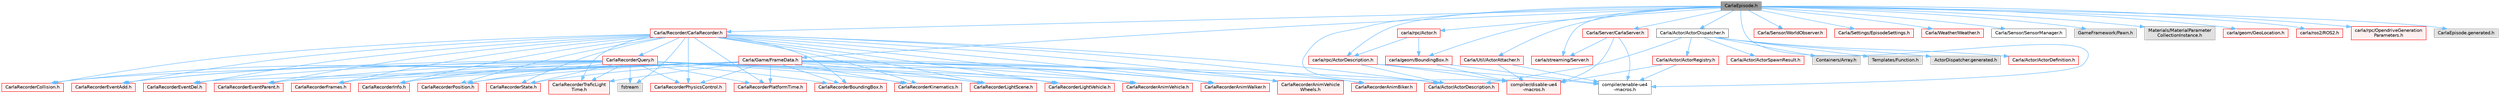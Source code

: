 digraph "CarlaEpisode.h"
{
 // INTERACTIVE_SVG=YES
 // LATEX_PDF_SIZE
  bgcolor="transparent";
  edge [fontname=Helvetica,fontsize=10,labelfontname=Helvetica,labelfontsize=10];
  node [fontname=Helvetica,fontsize=10,shape=box,height=0.2,width=0.4];
  Node1 [id="Node000001",label="CarlaEpisode.h",height=0.2,width=0.4,color="gray40", fillcolor="grey60", style="filled", fontcolor="black",tooltip=" "];
  Node1 -> Node2 [id="edge1_Node000001_Node000002",color="steelblue1",style="solid",tooltip=" "];
  Node2 [id="Node000002",label="Carla/Actor/ActorDispatcher.h",height=0.2,width=0.4,color="grey40", fillcolor="white", style="filled",URL="$dc/ddc/ActorDispatcher_8h.html",tooltip=" "];
  Node2 -> Node3 [id="edge2_Node000002_Node000003",color="steelblue1",style="solid",tooltip=" "];
  Node3 [id="Node000003",label="Carla/Actor/ActorDefinition.h",height=0.2,width=0.4,color="red", fillcolor="#FFF0F0", style="filled",URL="$d0/d65/Unreal_2CarlaUE4_2Plugins_2Carla_2Source_2Carla_2Actor_2ActorDefinition_8h.html",tooltip=" "];
  Node2 -> Node16 [id="edge3_Node000002_Node000016",color="steelblue1",style="solid",tooltip=" "];
  Node16 [id="Node000016",label="Carla/Actor/ActorDescription.h",height=0.2,width=0.4,color="red", fillcolor="#FFF0F0", style="filled",URL="$d4/de6/Unreal_2CarlaUE4_2Plugins_2Carla_2Source_2Carla_2Actor_2ActorDescription_8h.html",tooltip=" "];
  Node2 -> Node18 [id="edge4_Node000002_Node000018",color="steelblue1",style="solid",tooltip=" "];
  Node18 [id="Node000018",label="Carla/Actor/ActorRegistry.h",height=0.2,width=0.4,color="red", fillcolor="#FFF0F0", style="filled",URL="$da/de4/ActorRegistry_8h.html",tooltip=" "];
  Node18 -> Node5 [id="edge5_Node000018_Node000005",color="steelblue1",style="solid",tooltip=" "];
  Node5 [id="Node000005",label="compiler/disable-ue4\l-macros.h",height=0.2,width=0.4,color="red", fillcolor="#FFF0F0", style="filled",URL="$d2/d02/disable-ue4-macros_8h.html",tooltip=" "];
  Node18 -> Node12 [id="edge6_Node000018_Node000012",color="steelblue1",style="solid",tooltip=" "];
  Node12 [id="Node000012",label="compiler/enable-ue4\l-macros.h",height=0.2,width=0.4,color="grey40", fillcolor="white", style="filled",URL="$d9/da2/enable-ue4-macros_8h.html",tooltip=" "];
  Node2 -> Node203 [id="edge7_Node000002_Node000203",color="steelblue1",style="solid",tooltip=" "];
  Node203 [id="Node000203",label="Carla/Actor/ActorSpawnResult.h",height=0.2,width=0.4,color="red", fillcolor="#FFF0F0", style="filled",URL="$df/d9f/ActorSpawnResult_8h.html",tooltip=" "];
  Node2 -> Node94 [id="edge8_Node000002_Node000094",color="steelblue1",style="solid",tooltip=" "];
  Node94 [id="Node000094",label="Containers/Array.h",height=0.2,width=0.4,color="grey60", fillcolor="#E0E0E0", style="filled",tooltip=" "];
  Node2 -> Node205 [id="edge9_Node000002_Node000205",color="steelblue1",style="solid",tooltip=" "];
  Node205 [id="Node000205",label="Templates/Function.h",height=0.2,width=0.4,color="grey60", fillcolor="#E0E0E0", style="filled",tooltip=" "];
  Node2 -> Node206 [id="edge10_Node000002_Node000206",color="steelblue1",style="solid",tooltip=" "];
  Node206 [id="Node000206",label="ActorDispatcher.generated.h",height=0.2,width=0.4,color="grey60", fillcolor="#E0E0E0", style="filled",tooltip=" "];
  Node1 -> Node207 [id="edge11_Node000001_Node000207",color="steelblue1",style="solid",tooltip=" "];
  Node207 [id="Node000207",label="Carla/Recorder/CarlaRecorder.h",height=0.2,width=0.4,color="red", fillcolor="#FFF0F0", style="filled",URL="$d9/d6a/CarlaRecorder_8h.html",tooltip=" "];
  Node207 -> Node208 [id="edge12_Node000207_Node000208",color="steelblue1",style="solid",tooltip=" "];
  Node208 [id="Node000208",label="fstream",height=0.2,width=0.4,color="grey60", fillcolor="#E0E0E0", style="filled",tooltip=" "];
  Node207 -> Node16 [id="edge13_Node000207_Node000016",color="steelblue1",style="solid",tooltip=" "];
  Node207 -> Node209 [id="edge14_Node000207_Node000209",color="steelblue1",style="solid",tooltip=" "];
  Node209 [id="Node000209",label="CarlaRecorderTraficLight\lTime.h",height=0.2,width=0.4,color="red", fillcolor="#FFF0F0", style="filled",URL="$d0/de7/CarlaRecorderTraficLightTime_8h.html",tooltip=" "];
  Node207 -> Node211 [id="edge15_Node000207_Node000211",color="steelblue1",style="solid",tooltip=" "];
  Node211 [id="Node000211",label="CarlaRecorderPhysicsControl.h",height=0.2,width=0.4,color="red", fillcolor="#FFF0F0", style="filled",URL="$d3/d34/CarlaRecorderPhysicsControl_8h.html",tooltip=" "];
  Node207 -> Node212 [id="edge16_Node000207_Node000212",color="steelblue1",style="solid",tooltip=" "];
  Node212 [id="Node000212",label="CarlaRecorderPlatformTime.h",height=0.2,width=0.4,color="red", fillcolor="#FFF0F0", style="filled",URL="$d0/de8/CarlaRecorderPlatformTime_8h.html",tooltip=" "];
  Node207 -> Node213 [id="edge17_Node000207_Node000213",color="steelblue1",style="solid",tooltip=" "];
  Node213 [id="Node000213",label="CarlaRecorderBoundingBox.h",height=0.2,width=0.4,color="red", fillcolor="#FFF0F0", style="filled",URL="$d1/deb/CarlaRecorderBoundingBox_8h.html",tooltip=" "];
  Node207 -> Node214 [id="edge18_Node000207_Node000214",color="steelblue1",style="solid",tooltip=" "];
  Node214 [id="Node000214",label="CarlaRecorderKinematics.h",height=0.2,width=0.4,color="red", fillcolor="#FFF0F0", style="filled",URL="$d1/de3/CarlaRecorderKinematics_8h.html",tooltip=" "];
  Node207 -> Node215 [id="edge19_Node000207_Node000215",color="steelblue1",style="solid",tooltip=" "];
  Node215 [id="Node000215",label="CarlaRecorderLightScene.h",height=0.2,width=0.4,color="red", fillcolor="#FFF0F0", style="filled",URL="$d9/dc8/CarlaRecorderLightScene_8h.html",tooltip=" "];
  Node207 -> Node216 [id="edge20_Node000207_Node000216",color="steelblue1",style="solid",tooltip=" "];
  Node216 [id="Node000216",label="CarlaRecorderLightVehicle.h",height=0.2,width=0.4,color="red", fillcolor="#FFF0F0", style="filled",URL="$de/da8/CarlaRecorderLightVehicle_8h.html",tooltip=" "];
  Node207 -> Node217 [id="edge21_Node000207_Node000217",color="steelblue1",style="solid",tooltip=" "];
  Node217 [id="Node000217",label="CarlaRecorderAnimVehicle.h",height=0.2,width=0.4,color="red", fillcolor="#FFF0F0", style="filled",URL="$d6/d44/CarlaRecorderAnimVehicle_8h.html",tooltip=" "];
  Node207 -> Node218 [id="edge22_Node000207_Node000218",color="steelblue1",style="solid",tooltip=" "];
  Node218 [id="Node000218",label="CarlaRecorderAnimVehicle\lWheels.h",height=0.2,width=0.4,color="red", fillcolor="#FFF0F0", style="filled",URL="$d0/d5c/CarlaRecorderAnimVehicleWheels_8h.html",tooltip=" "];
  Node207 -> Node219 [id="edge23_Node000207_Node000219",color="steelblue1",style="solid",tooltip=" "];
  Node219 [id="Node000219",label="CarlaRecorderAnimWalker.h",height=0.2,width=0.4,color="red", fillcolor="#FFF0F0", style="filled",URL="$d3/d60/CarlaRecorderAnimWalker_8h.html",tooltip=" "];
  Node207 -> Node220 [id="edge24_Node000207_Node000220",color="steelblue1",style="solid",tooltip=" "];
  Node220 [id="Node000220",label="CarlaRecorderAnimBiker.h",height=0.2,width=0.4,color="red", fillcolor="#FFF0F0", style="filled",URL="$d6/dda/CarlaRecorderAnimBiker_8h.html",tooltip=" "];
  Node207 -> Node221 [id="edge25_Node000207_Node000221",color="steelblue1",style="solid",tooltip=" "];
  Node221 [id="Node000221",label="CarlaRecorderCollision.h",height=0.2,width=0.4,color="red", fillcolor="#FFF0F0", style="filled",URL="$df/d06/CarlaRecorderCollision_8h.html",tooltip=" "];
  Node207 -> Node222 [id="edge26_Node000207_Node000222",color="steelblue1",style="solid",tooltip=" "];
  Node222 [id="Node000222",label="CarlaRecorderEventAdd.h",height=0.2,width=0.4,color="red", fillcolor="#FFF0F0", style="filled",URL="$d0/d0e/CarlaRecorderEventAdd_8h.html",tooltip=" "];
  Node207 -> Node223 [id="edge27_Node000207_Node000223",color="steelblue1",style="solid",tooltip=" "];
  Node223 [id="Node000223",label="CarlaRecorderEventDel.h",height=0.2,width=0.4,color="red", fillcolor="#FFF0F0", style="filled",URL="$d7/d4c/CarlaRecorderEventDel_8h.html",tooltip=" "];
  Node207 -> Node224 [id="edge28_Node000207_Node000224",color="steelblue1",style="solid",tooltip=" "];
  Node224 [id="Node000224",label="CarlaRecorderEventParent.h",height=0.2,width=0.4,color="red", fillcolor="#FFF0F0", style="filled",URL="$d0/dc2/CarlaRecorderEventParent_8h.html",tooltip=" "];
  Node207 -> Node225 [id="edge29_Node000207_Node000225",color="steelblue1",style="solid",tooltip=" "];
  Node225 [id="Node000225",label="CarlaRecorderFrames.h",height=0.2,width=0.4,color="red", fillcolor="#FFF0F0", style="filled",URL="$dc/dfc/CarlaRecorderFrames_8h.html",tooltip=" "];
  Node207 -> Node226 [id="edge30_Node000207_Node000226",color="steelblue1",style="solid",tooltip=" "];
  Node226 [id="Node000226",label="CarlaRecorderInfo.h",height=0.2,width=0.4,color="red", fillcolor="#FFF0F0", style="filled",URL="$df/de9/CarlaRecorderInfo_8h.html",tooltip=" "];
  Node207 -> Node229 [id="edge31_Node000207_Node000229",color="steelblue1",style="solid",tooltip=" "];
  Node229 [id="Node000229",label="CarlaRecorderPosition.h",height=0.2,width=0.4,color="red", fillcolor="#FFF0F0", style="filled",URL="$dc/d20/CarlaRecorderPosition_8h.html",tooltip=" "];
  Node207 -> Node230 [id="edge32_Node000207_Node000230",color="steelblue1",style="solid",tooltip=" "];
  Node230 [id="Node000230",label="CarlaRecorderQuery.h",height=0.2,width=0.4,color="red", fillcolor="#FFF0F0", style="filled",URL="$d7/dbd/CarlaRecorderQuery_8h.html",tooltip=" "];
  Node230 -> Node208 [id="edge33_Node000230_Node000208",color="steelblue1",style="solid",tooltip=" "];
  Node230 -> Node209 [id="edge34_Node000230_Node000209",color="steelblue1",style="solid",tooltip=" "];
  Node230 -> Node211 [id="edge35_Node000230_Node000211",color="steelblue1",style="solid",tooltip=" "];
  Node230 -> Node212 [id="edge36_Node000230_Node000212",color="steelblue1",style="solid",tooltip=" "];
  Node230 -> Node213 [id="edge37_Node000230_Node000213",color="steelblue1",style="solid",tooltip=" "];
  Node230 -> Node214 [id="edge38_Node000230_Node000214",color="steelblue1",style="solid",tooltip=" "];
  Node230 -> Node215 [id="edge39_Node000230_Node000215",color="steelblue1",style="solid",tooltip=" "];
  Node230 -> Node216 [id="edge40_Node000230_Node000216",color="steelblue1",style="solid",tooltip=" "];
  Node230 -> Node219 [id="edge41_Node000230_Node000219",color="steelblue1",style="solid",tooltip=" "];
  Node230 -> Node217 [id="edge42_Node000230_Node000217",color="steelblue1",style="solid",tooltip=" "];
  Node230 -> Node221 [id="edge43_Node000230_Node000221",color="steelblue1",style="solid",tooltip=" "];
  Node230 -> Node222 [id="edge44_Node000230_Node000222",color="steelblue1",style="solid",tooltip=" "];
  Node230 -> Node223 [id="edge45_Node000230_Node000223",color="steelblue1",style="solid",tooltip=" "];
  Node230 -> Node224 [id="edge46_Node000230_Node000224",color="steelblue1",style="solid",tooltip=" "];
  Node230 -> Node225 [id="edge47_Node000230_Node000225",color="steelblue1",style="solid",tooltip=" "];
  Node230 -> Node226 [id="edge48_Node000230_Node000226",color="steelblue1",style="solid",tooltip=" "];
  Node230 -> Node229 [id="edge49_Node000230_Node000229",color="steelblue1",style="solid",tooltip=" "];
  Node230 -> Node231 [id="edge50_Node000230_Node000231",color="steelblue1",style="solid",tooltip=" "];
  Node231 [id="Node000231",label="CarlaRecorderState.h",height=0.2,width=0.4,color="red", fillcolor="#FFF0F0", style="filled",URL="$da/d32/CarlaRecorderState_8h.html",tooltip=" "];
  Node207 -> Node231 [id="edge51_Node000207_Node000231",color="steelblue1",style="solid",tooltip=" "];
  Node1 -> Node238 [id="edge52_Node000001_Node000238",color="steelblue1",style="solid",tooltip=" "];
  Node238 [id="Node000238",label="Carla/Sensor/WorldObserver.h",height=0.2,width=0.4,color="red", fillcolor="#FFF0F0", style="filled",URL="$d8/deb/WorldObserver_8h.html",tooltip=" "];
  Node1 -> Node239 [id="edge53_Node000001_Node000239",color="steelblue1",style="solid",tooltip=" "];
  Node239 [id="Node000239",label="Carla/Server/CarlaServer.h",height=0.2,width=0.4,color="red", fillcolor="#FFF0F0", style="filled",URL="$d0/d35/CarlaServer_8h.html",tooltip=" "];
  Node239 -> Node5 [id="edge54_Node000239_Node000005",color="steelblue1",style="solid",tooltip=" "];
  Node239 -> Node251 [id="edge55_Node000239_Node000251",color="steelblue1",style="solid",tooltip=" "];
  Node251 [id="Node000251",label="carla/streaming/Server.h",height=0.2,width=0.4,color="red", fillcolor="#FFF0F0", style="filled",URL="$d8/df6/streaming_2Server_8h.html",tooltip=" "];
  Node239 -> Node12 [id="edge56_Node000239_Node000012",color="steelblue1",style="solid",tooltip=" "];
  Node1 -> Node255 [id="edge57_Node000001_Node000255",color="steelblue1",style="solid",tooltip=" "];
  Node255 [id="Node000255",label="Carla/Settings/EpisodeSettings.h",height=0.2,width=0.4,color="red", fillcolor="#FFF0F0", style="filled",URL="$d8/d64/Unreal_2CarlaUE4_2Plugins_2Carla_2Source_2Carla_2Settings_2EpisodeSettings_8h.html",tooltip=" "];
  Node1 -> Node257 [id="edge58_Node000001_Node000257",color="steelblue1",style="solid",tooltip=" "];
  Node257 [id="Node000257",label="Carla/Util/ActorAttacher.h",height=0.2,width=0.4,color="red", fillcolor="#FFF0F0", style="filled",URL="$d6/d68/ActorAttacher_8h.html",tooltip=" "];
  Node257 -> Node5 [id="edge59_Node000257_Node000005",color="steelblue1",style="solid",tooltip=" "];
  Node257 -> Node12 [id="edge60_Node000257_Node000012",color="steelblue1",style="solid",tooltip=" "];
  Node1 -> Node260 [id="edge61_Node000001_Node000260",color="steelblue1",style="solid",tooltip=" "];
  Node260 [id="Node000260",label="Carla/Weather/Weather.h",height=0.2,width=0.4,color="red", fillcolor="#FFF0F0", style="filled",URL="$d5/d65/Weather_8h.html",tooltip=" "];
  Node1 -> Node264 [id="edge62_Node000001_Node000264",color="steelblue1",style="solid",tooltip=" "];
  Node264 [id="Node000264",label="Carla/Game/FrameData.h",height=0.2,width=0.4,color="red", fillcolor="#FFF0F0", style="filled",URL="$d2/df1/FrameData_8h.html",tooltip=" "];
  Node264 -> Node209 [id="edge63_Node000264_Node000209",color="steelblue1",style="solid",tooltip=" "];
  Node264 -> Node211 [id="edge64_Node000264_Node000211",color="steelblue1",style="solid",tooltip=" "];
  Node264 -> Node212 [id="edge65_Node000264_Node000212",color="steelblue1",style="solid",tooltip=" "];
  Node264 -> Node213 [id="edge66_Node000264_Node000213",color="steelblue1",style="solid",tooltip=" "];
  Node264 -> Node214 [id="edge67_Node000264_Node000214",color="steelblue1",style="solid",tooltip=" "];
  Node264 -> Node215 [id="edge68_Node000264_Node000215",color="steelblue1",style="solid",tooltip=" "];
  Node264 -> Node216 [id="edge69_Node000264_Node000216",color="steelblue1",style="solid",tooltip=" "];
  Node264 -> Node217 [id="edge70_Node000264_Node000217",color="steelblue1",style="solid",tooltip=" "];
  Node264 -> Node218 [id="edge71_Node000264_Node000218",color="steelblue1",style="solid",tooltip=" "];
  Node264 -> Node219 [id="edge72_Node000264_Node000219",color="steelblue1",style="solid",tooltip=" "];
  Node264 -> Node220 [id="edge73_Node000264_Node000220",color="steelblue1",style="solid",tooltip=" "];
  Node264 -> Node221 [id="edge74_Node000264_Node000221",color="steelblue1",style="solid",tooltip=" "];
  Node264 -> Node222 [id="edge75_Node000264_Node000222",color="steelblue1",style="solid",tooltip=" "];
  Node264 -> Node223 [id="edge76_Node000264_Node000223",color="steelblue1",style="solid",tooltip=" "];
  Node264 -> Node224 [id="edge77_Node000264_Node000224",color="steelblue1",style="solid",tooltip=" "];
  Node264 -> Node225 [id="edge78_Node000264_Node000225",color="steelblue1",style="solid",tooltip=" "];
  Node264 -> Node226 [id="edge79_Node000264_Node000226",color="steelblue1",style="solid",tooltip=" "];
  Node264 -> Node229 [id="edge80_Node000264_Node000229",color="steelblue1",style="solid",tooltip=" "];
  Node264 -> Node231 [id="edge81_Node000264_Node000231",color="steelblue1",style="solid",tooltip=" "];
  Node264 -> Node16 [id="edge82_Node000264_Node000016",color="steelblue1",style="solid",tooltip=" "];
  Node1 -> Node323 [id="edge83_Node000001_Node000323",color="steelblue1",style="solid",tooltip=" "];
  Node323 [id="Node000323",label="Carla/Sensor/SensorManager.h",height=0.2,width=0.4,color="grey40", fillcolor="white", style="filled",URL="$dc/dbf/SensorManager_8h.html",tooltip=" "];
  Node1 -> Node324 [id="edge84_Node000001_Node000324",color="steelblue1",style="solid",tooltip=" "];
  Node324 [id="Node000324",label="GameFramework/Pawn.h",height=0.2,width=0.4,color="grey60", fillcolor="#E0E0E0", style="filled",tooltip=" "];
  Node1 -> Node325 [id="edge85_Node000001_Node000325",color="steelblue1",style="solid",tooltip=" "];
  Node325 [id="Node000325",label="Materials/MaterialParameter\lCollectionInstance.h",height=0.2,width=0.4,color="grey60", fillcolor="#E0E0E0", style="filled",tooltip=" "];
  Node1 -> Node5 [id="edge86_Node000001_Node000005",color="steelblue1",style="solid",tooltip=" "];
  Node1 -> Node42 [id="edge87_Node000001_Node000042",color="steelblue1",style="solid",tooltip=" "];
  Node42 [id="Node000042",label="carla/geom/BoundingBox.h",height=0.2,width=0.4,color="red", fillcolor="#FFF0F0", style="filled",URL="$d2/dfe/LibCarla_2source_2carla_2geom_2BoundingBox_8h.html",tooltip=" "];
  Node42 -> Node12 [id="edge88_Node000042_Node000012",color="steelblue1",style="solid",tooltip=" "];
  Node42 -> Node5 [id="edge89_Node000042_Node000005",color="steelblue1",style="solid",tooltip=" "];
  Node1 -> Node114 [id="edge90_Node000001_Node000114",color="steelblue1",style="solid",tooltip=" "];
  Node114 [id="Node000114",label="carla/geom/GeoLocation.h",height=0.2,width=0.4,color="red", fillcolor="#FFF0F0", style="filled",URL="$d7/d86/GeoLocation_8h.html",tooltip=" "];
  Node1 -> Node92 [id="edge91_Node000001_Node000092",color="steelblue1",style="solid",tooltip=" "];
  Node92 [id="Node000092",label="carla/ros2/ROS2.h",height=0.2,width=0.4,color="red", fillcolor="#FFF0F0", style="filled",URL="$da/db8/ROS2_8h.html",tooltip=" "];
  Node1 -> Node41 [id="edge92_Node000001_Node000041",color="steelblue1",style="solid",tooltip=" "];
  Node41 [id="Node000041",label="carla/rpc/Actor.h",height=0.2,width=0.4,color="red", fillcolor="#FFF0F0", style="filled",URL="$d8/d73/rpc_2Actor_8h.html",tooltip=" "];
  Node41 -> Node42 [id="edge93_Node000041_Node000042",color="steelblue1",style="solid",tooltip=" "];
  Node41 -> Node56 [id="edge94_Node000041_Node000056",color="steelblue1",style="solid",tooltip=" "];
  Node56 [id="Node000056",label="carla/rpc/ActorDescription.h",height=0.2,width=0.4,color="red", fillcolor="#FFF0F0", style="filled",URL="$d9/db9/LibCarla_2source_2carla_2rpc_2ActorDescription_8h.html",tooltip=" "];
  Node56 -> Node12 [id="edge95_Node000056_Node000012",color="steelblue1",style="solid",tooltip=" "];
  Node56 -> Node16 [id="edge96_Node000056_Node000016",color="steelblue1",style="solid",tooltip=" "];
  Node56 -> Node5 [id="edge97_Node000056_Node000005",color="steelblue1",style="solid",tooltip=" "];
  Node1 -> Node56 [id="edge98_Node000001_Node000056",color="steelblue1",style="solid",tooltip=" "];
  Node1 -> Node314 [id="edge99_Node000001_Node000314",color="steelblue1",style="solid",tooltip=" "];
  Node314 [id="Node000314",label="carla/rpc/OpendriveGeneration\lParameters.h",height=0.2,width=0.4,color="red", fillcolor="#FFF0F0", style="filled",URL="$d9/d3b/OpendriveGenerationParameters_8h.html",tooltip=" "];
  Node1 -> Node251 [id="edge100_Node000001_Node000251",color="steelblue1",style="solid",tooltip=" "];
  Node1 -> Node12 [id="edge101_Node000001_Node000012",color="steelblue1",style="solid",tooltip=" "];
  Node1 -> Node326 [id="edge102_Node000001_Node000326",color="steelblue1",style="solid",tooltip=" "];
  Node326 [id="Node000326",label="CarlaEpisode.generated.h",height=0.2,width=0.4,color="grey60", fillcolor="#E0E0E0", style="filled",tooltip=" "];
}
